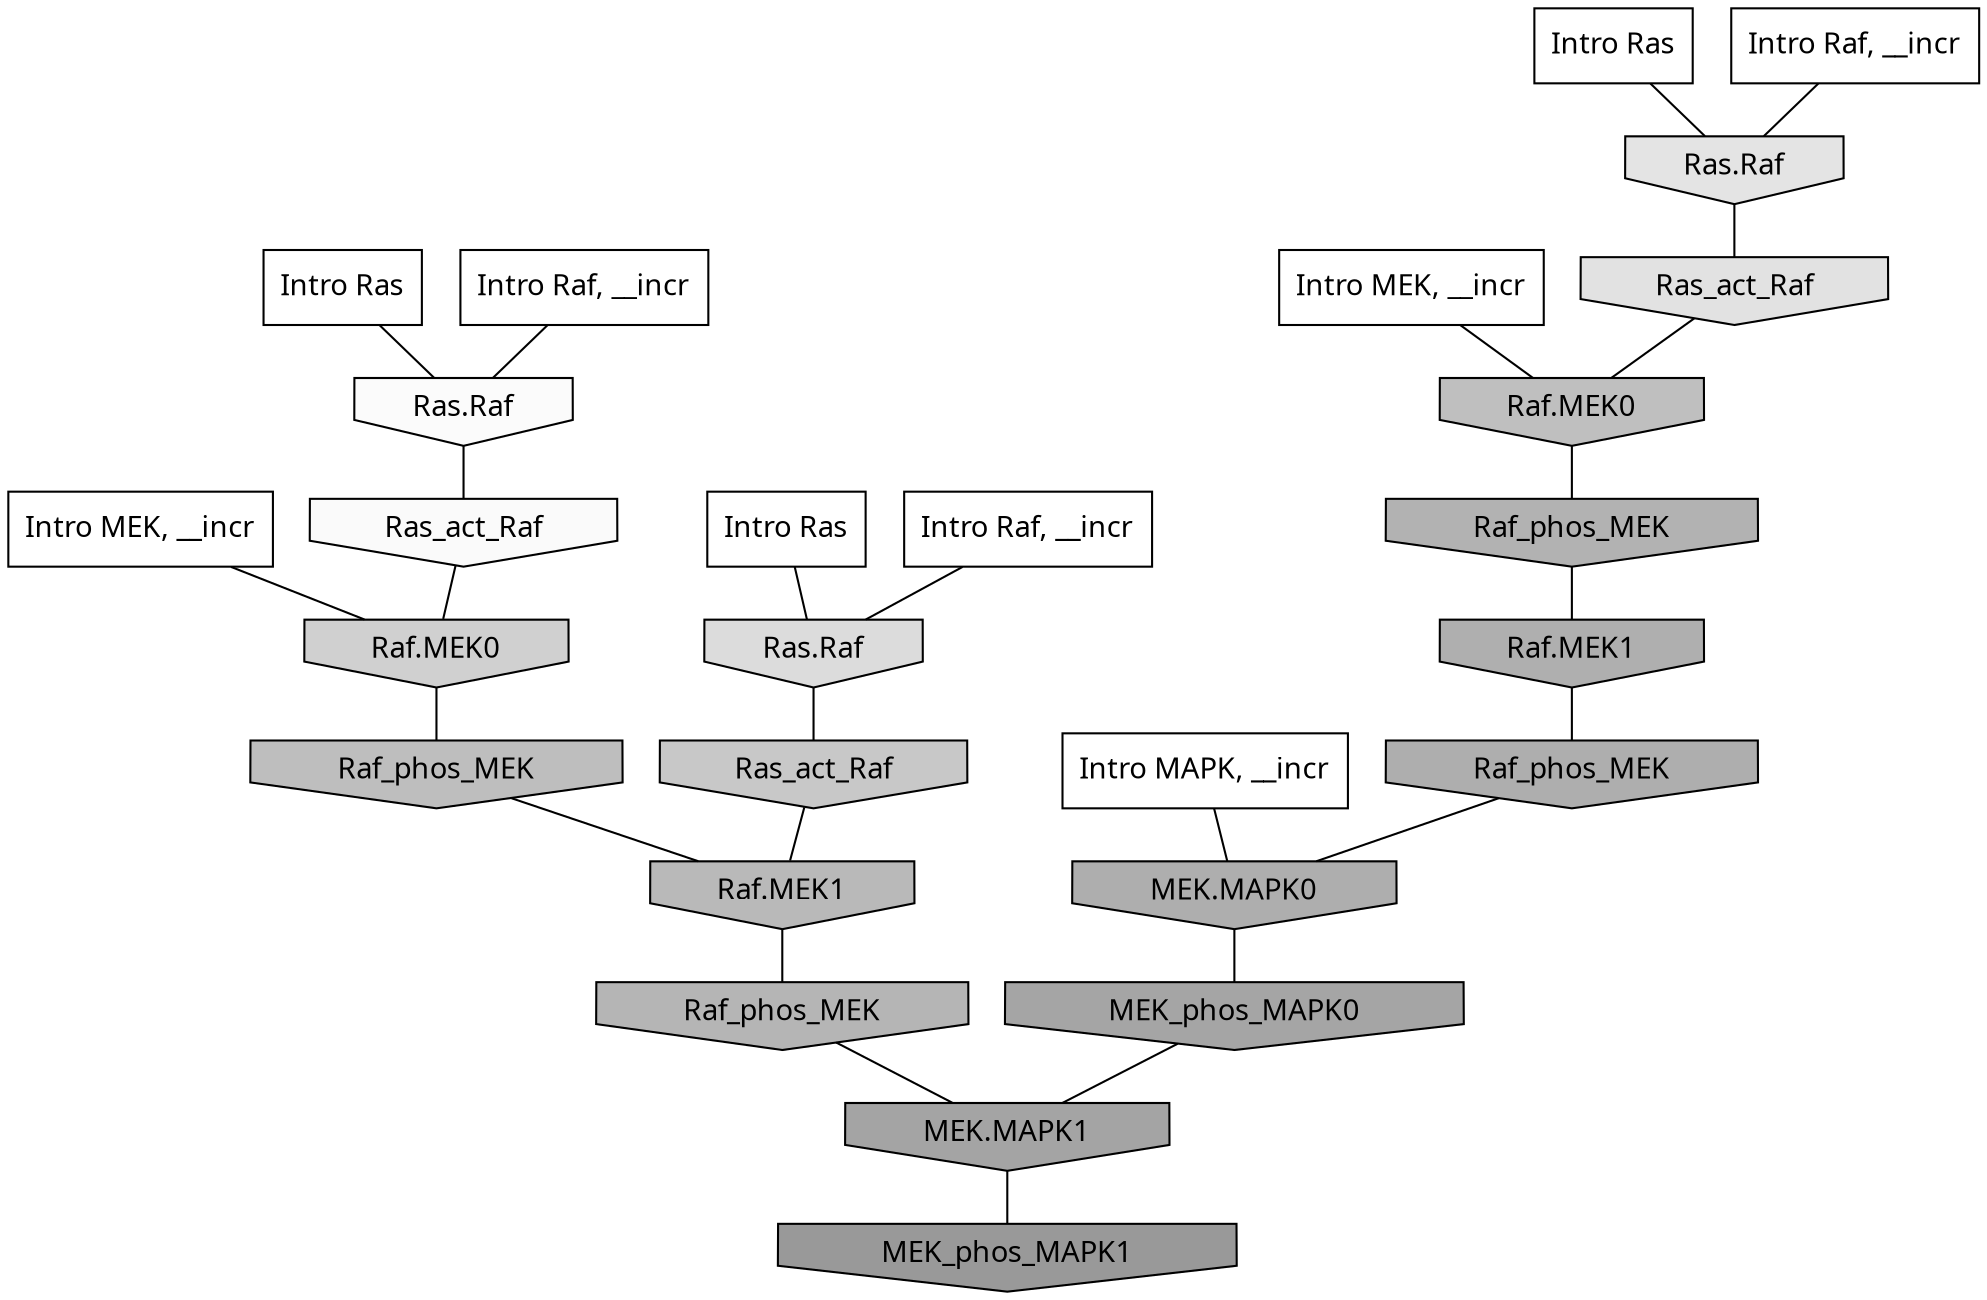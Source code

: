 digraph G{
  rankdir="TB";
  ranksep=0.30;
  node [fontname="CMU Serif"];
  edge [fontname="CMU Serif"];
  
  33 [label="Intro Ras", shape=rectangle, style=filled, fillcolor="0.000 0.000 1.000"]
  
  85 [label="Intro Ras", shape=rectangle, style=filled, fillcolor="0.000 0.000 1.000"]
  
  90 [label="Intro Ras", shape=rectangle, style=filled, fillcolor="0.000 0.000 1.000"]
  
  256 [label="Intro Raf, __incr", shape=rectangle, style=filled, fillcolor="0.000 0.000 1.000"]
  
  983 [label="Intro Raf, __incr", shape=rectangle, style=filled, fillcolor="0.000 0.000 1.000"]
  
  1094 [label="Intro Raf, __incr", shape=rectangle, style=filled, fillcolor="0.000 0.000 1.000"]
  
  1774 [label="Intro MEK, __incr", shape=rectangle, style=filled, fillcolor="0.000 0.000 1.000"]
  
  1957 [label="Intro MEK, __incr", shape=rectangle, style=filled, fillcolor="0.000 0.000 1.000"]
  
  2901 [label="Intro MAPK, __incr", shape=rectangle, style=filled, fillcolor="0.000 0.000 1.000"]
  
  3426 [label="Ras.Raf", shape=invhouse, style=filled, fillcolor="0.000 0.000 0.981"]
  
  3447 [label="Ras_act_Raf", shape=invhouse, style=filled, fillcolor="0.000 0.000 0.979"]
  
  4685 [label="Ras.Raf", shape=invhouse, style=filled, fillcolor="0.000 0.000 0.891"]
  
  4763 [label="Ras_act_Raf", shape=invhouse, style=filled, fillcolor="0.000 0.000 0.886"]
  
  5234 [label="Ras.Raf", shape=invhouse, style=filled, fillcolor="0.000 0.000 0.860"]
  
  6124 [label="Raf.MEK0", shape=invhouse, style=filled, fillcolor="0.000 0.000 0.816"]
  
  7056 [label="Ras_act_Raf", shape=invhouse, style=filled, fillcolor="0.000 0.000 0.782"]
  
  8306 [label="Raf.MEK0", shape=invhouse, style=filled, fillcolor="0.000 0.000 0.747"]
  
  8360 [label="Raf_phos_MEK", shape=invhouse, style=filled, fillcolor="0.000 0.000 0.746"]
  
  9137 [label="Raf.MEK1", shape=invhouse, style=filled, fillcolor="0.000 0.000 0.724"]
  
  9864 [label="Raf_phos_MEK", shape=invhouse, style=filled, fillcolor="0.000 0.000 0.710"]
  
  10460 [label="Raf_phos_MEK", shape=invhouse, style=filled, fillcolor="0.000 0.000 0.699"]
  
  11249 [label="Raf.MEK1", shape=invhouse, style=filled, fillcolor="0.000 0.000 0.684"]
  
  11375 [label="Raf_phos_MEK", shape=invhouse, style=filled, fillcolor="0.000 0.000 0.682"]
  
  11378 [label="MEK.MAPK0", shape=invhouse, style=filled, fillcolor="0.000 0.000 0.682"]
  
  13601 [label="MEK_phos_MAPK0", shape=invhouse, style=filled, fillcolor="0.000 0.000 0.648"]
  
  14134 [label="MEK.MAPK1", shape=invhouse, style=filled, fillcolor="0.000 0.000 0.641"]
  
  16664 [label="MEK_phos_MAPK1", shape=invhouse, style=filled, fillcolor="0.000 0.000 0.600"]
  
  
  14134 -> 16664 [dir=none, color="0.000 0.000 0.000"] 
  13601 -> 14134 [dir=none, color="0.000 0.000 0.000"] 
  11378 -> 13601 [dir=none, color="0.000 0.000 0.000"] 
  11375 -> 11378 [dir=none, color="0.000 0.000 0.000"] 
  11249 -> 11375 [dir=none, color="0.000 0.000 0.000"] 
  10460 -> 11249 [dir=none, color="0.000 0.000 0.000"] 
  9864 -> 14134 [dir=none, color="0.000 0.000 0.000"] 
  9137 -> 9864 [dir=none, color="0.000 0.000 0.000"] 
  8360 -> 9137 [dir=none, color="0.000 0.000 0.000"] 
  8306 -> 10460 [dir=none, color="0.000 0.000 0.000"] 
  7056 -> 9137 [dir=none, color="0.000 0.000 0.000"] 
  6124 -> 8360 [dir=none, color="0.000 0.000 0.000"] 
  5234 -> 7056 [dir=none, color="0.000 0.000 0.000"] 
  4763 -> 8306 [dir=none, color="0.000 0.000 0.000"] 
  4685 -> 4763 [dir=none, color="0.000 0.000 0.000"] 
  3447 -> 6124 [dir=none, color="0.000 0.000 0.000"] 
  3426 -> 3447 [dir=none, color="0.000 0.000 0.000"] 
  2901 -> 11378 [dir=none, color="0.000 0.000 0.000"] 
  1957 -> 6124 [dir=none, color="0.000 0.000 0.000"] 
  1774 -> 8306 [dir=none, color="0.000 0.000 0.000"] 
  1094 -> 5234 [dir=none, color="0.000 0.000 0.000"] 
  983 -> 3426 [dir=none, color="0.000 0.000 0.000"] 
  256 -> 4685 [dir=none, color="0.000 0.000 0.000"] 
  90 -> 4685 [dir=none, color="0.000 0.000 0.000"] 
  85 -> 5234 [dir=none, color="0.000 0.000 0.000"] 
  33 -> 3426 [dir=none, color="0.000 0.000 0.000"] 
  
  }
